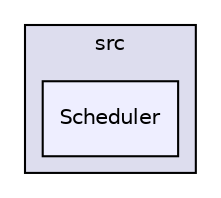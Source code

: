 digraph "src/Scheduler" {
  compound=true
  node [ fontsize="10", fontname="Helvetica"];
  edge [ labelfontsize="10", labelfontname="Helvetica"];
  subgraph clusterdir_68267d1309a1af8e8297ef4c3efbcdba {
    graph [ bgcolor="#ddddee", pencolor="black", label="src" fontname="Helvetica", fontsize="10", URL="dir_68267d1309a1af8e8297ef4c3efbcdba.html"]
  dir_b8457f6f8ae058a7b10c7aaf39a39cdd [shape=box, label="Scheduler", style="filled", fillcolor="#eeeeff", pencolor="black", URL="dir_b8457f6f8ae058a7b10c7aaf39a39cdd.html"];
  }
}

